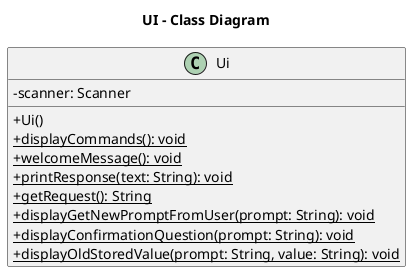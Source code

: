@startuml
skinparam classAttributeIconSize 0 

title UI - Class Diagram
class Ui {
    - scanner: Scanner
    + Ui()
    + {static} displayCommands(): void
    + {static} welcomeMessage(): void
    + {static} printResponse(text: String): void
    + {static} getRequest(): String
    + {static} displayGetNewPromptFromUser(prompt: String): void
    + {static} displayConfirmationQuestion(prompt: String): void
    + {static} displayOldStoredValue(prompt: String, value: String): void
}
@enduml
